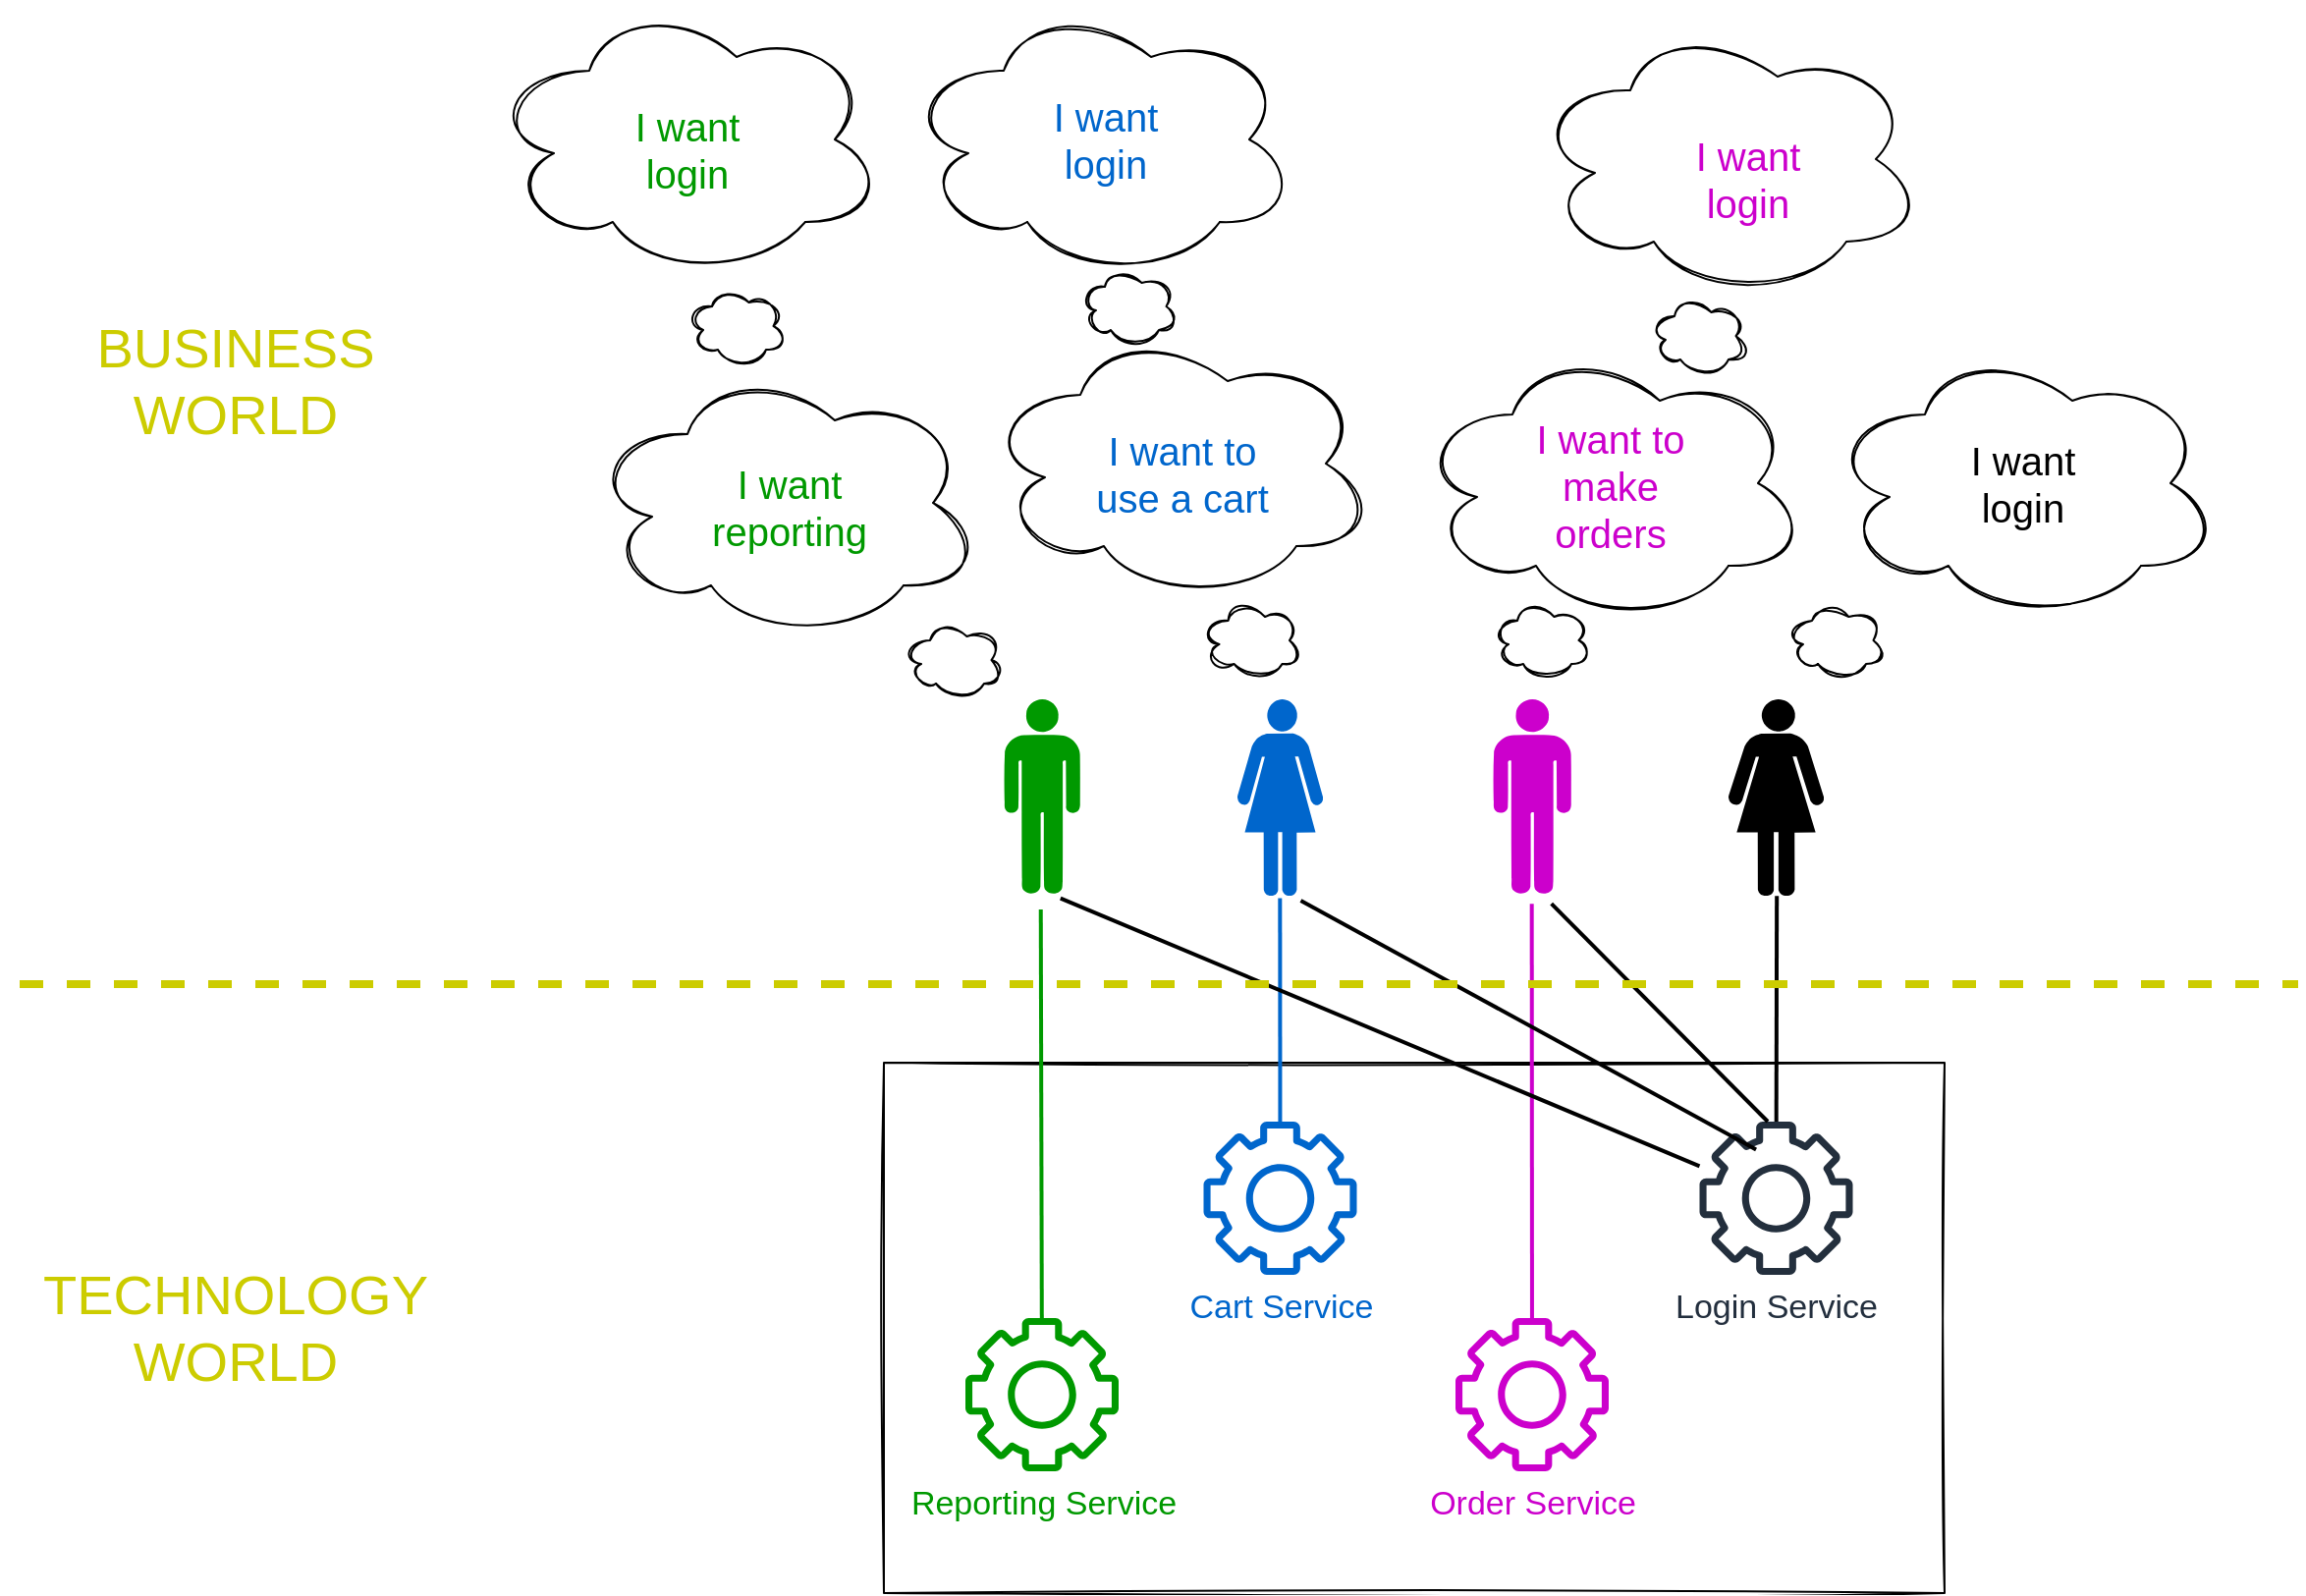 <mxfile version="18.2.0" type="device"><diagram id="hicyOEYmzHl9rW0iIGxK" name="Page-1"><mxGraphModel dx="2178" dy="2090" grid="1" gridSize="10" guides="1" tooltips="1" connect="1" arrows="1" fold="1" page="1" pageScale="1" pageWidth="827" pageHeight="1169" math="0" shadow="0"><root><mxCell id="0"/><mxCell id="1" parent="0"/><mxCell id="vy-kzvHQQN6UzjVGQWYE-1" value="" style="rounded=0;whiteSpace=wrap;html=1;sketch=1;" parent="1" vertex="1"><mxGeometry x="80" y="350" width="540" height="270" as="geometry"/></mxCell><mxCell id="vy-kzvHQQN6UzjVGQWYE-4" value="Reporting Service" style="sketch=0;outlineConnect=0;fontColor=#009900;gradientColor=none;fillColor=#009900;strokeColor=none;dashed=0;verticalLabelPosition=bottom;verticalAlign=top;align=center;html=1;fontSize=17;fontStyle=0;aspect=fixed;pointerEvents=1;shape=mxgraph.aws4.gear;labelBorderColor=none;" parent="1" vertex="1"><mxGeometry x="121.5" y="480" width="78" height="78" as="geometry"/></mxCell><mxCell id="vy-kzvHQQN6UzjVGQWYE-6" value="Cart Service" style="sketch=0;outlineConnect=0;fontColor=#0066CC;gradientColor=none;fillColor=#0066CC;strokeColor=none;dashed=0;verticalLabelPosition=bottom;verticalAlign=top;align=center;html=1;fontSize=17;fontStyle=0;aspect=fixed;pointerEvents=1;shape=mxgraph.aws4.gear;labelBorderColor=none;" parent="1" vertex="1"><mxGeometry x="242.75" y="380" width="78" height="78" as="geometry"/></mxCell><mxCell id="vy-kzvHQQN6UzjVGQWYE-7" value="Order Service" style="sketch=0;outlineConnect=0;fontColor=#CC00CC;gradientColor=none;fillColor=#CC00CC;strokeColor=none;dashed=0;verticalLabelPosition=bottom;verticalAlign=top;align=center;html=1;fontSize=17;fontStyle=0;aspect=fixed;pointerEvents=1;shape=mxgraph.aws4.gear;labelBorderColor=none;" parent="1" vertex="1"><mxGeometry x="371" y="480" width="78" height="78" as="geometry"/></mxCell><mxCell id="vy-kzvHQQN6UzjVGQWYE-8" value="Login Service" style="sketch=0;outlineConnect=0;fontColor=#232F3E;gradientColor=none;fillColor=#232F3D;strokeColor=none;dashed=0;verticalLabelPosition=bottom;verticalAlign=top;align=center;html=1;fontSize=17;fontStyle=0;aspect=fixed;pointerEvents=1;shape=mxgraph.aws4.gear;labelBorderColor=none;" parent="1" vertex="1"><mxGeometry x="495.25" y="380" width="78" height="78" as="geometry"/></mxCell><mxCell id="vy-kzvHQQN6UzjVGQWYE-16" value="" style="verticalLabelPosition=bottom;sketch=0;html=1;fillColor=#009900;verticalAlign=top;align=center;pointerEvents=1;shape=mxgraph.cisco_safe.design.actor_2;labelBorderColor=default;fontSize=17;fontColor=#CC00CC;" parent="1" vertex="1"><mxGeometry x="141" y="165" width="39" height="100" as="geometry"/></mxCell><mxCell id="vy-kzvHQQN6UzjVGQWYE-17" value="" style="verticalLabelPosition=bottom;sketch=0;html=1;fillColor=#0066CC;verticalAlign=top;align=center;pointerEvents=1;shape=mxgraph.cisco_safe.design.actor_1;labelBorderColor=default;fontSize=17;fontColor=#CC00CC;" parent="1" vertex="1"><mxGeometry x="260" y="165" width="43.5" height="100" as="geometry"/></mxCell><mxCell id="vy-kzvHQQN6UzjVGQWYE-18" value="" style="verticalLabelPosition=bottom;sketch=0;html=1;fillColor=#CC00CC;verticalAlign=top;align=center;pointerEvents=1;shape=mxgraph.cisco_safe.design.actor_2;labelBorderColor=default;fontSize=17;fontColor=#CC00CC;" parent="1" vertex="1"><mxGeometry x="390" y="165" width="40" height="100" as="geometry"/></mxCell><mxCell id="vy-kzvHQQN6UzjVGQWYE-19" value="" style="verticalLabelPosition=bottom;sketch=0;html=1;fillColor=#000000;verticalAlign=top;align=center;pointerEvents=1;shape=mxgraph.cisco_safe.design.actor_1;labelBorderColor=default;fontSize=17;fontColor=#CC00CC;" parent="1" vertex="1"><mxGeometry x="510" y="165" width="48.5" height="100" as="geometry"/></mxCell><mxCell id="vy-kzvHQQN6UzjVGQWYE-20" value="" style="endArrow=none;html=1;rounded=0;fontSize=17;fontColor=#CC00CC;strokeColor=#009900;strokeWidth=2;entryX=0.484;entryY=1.07;entryDx=0;entryDy=0;entryPerimeter=0;" parent="1" source="vy-kzvHQQN6UzjVGQWYE-4" target="vy-kzvHQQN6UzjVGQWYE-16" edge="1"><mxGeometry width="50" height="50" relative="1" as="geometry"><mxPoint x="390" y="360" as="sourcePoint"/><mxPoint x="161" y="300" as="targetPoint"/></mxGeometry></mxCell><mxCell id="vy-kzvHQQN6UzjVGQWYE-21" value="" style="endArrow=none;html=1;rounded=0;fontSize=17;fontColor=#CC00CC;entryX=0.498;entryY=1.013;entryDx=0;entryDy=0;entryPerimeter=0;strokeColor=#0066CC;strokeWidth=2;" parent="1" source="vy-kzvHQQN6UzjVGQWYE-6" target="vy-kzvHQQN6UzjVGQWYE-17" edge="1"><mxGeometry width="50" height="50" relative="1" as="geometry"><mxPoint x="170.693" y="490.001" as="sourcePoint"/><mxPoint x="171.631" y="300.7" as="targetPoint"/></mxGeometry></mxCell><mxCell id="vy-kzvHQQN6UzjVGQWYE-22" value="" style="endArrow=none;html=1;rounded=0;fontSize=17;fontColor=#CC00CC;strokeColor=#CC00CC;strokeWidth=2;entryX=0.496;entryY=1.041;entryDx=0;entryDy=0;entryPerimeter=0;" parent="1" source="vy-kzvHQQN6UzjVGQWYE-7" target="vy-kzvHQQN6UzjVGQWYE-18" edge="1"><mxGeometry width="50" height="50" relative="1" as="geometry"><mxPoint x="180.693" y="500.001" as="sourcePoint"/><mxPoint x="410" y="300" as="targetPoint"/></mxGeometry></mxCell><mxCell id="vy-kzvHQQN6UzjVGQWYE-23" value="" style="endArrow=none;html=1;rounded=0;fontSize=17;fontColor=#CC00CC;entryX=0.507;entryY=1.001;entryDx=0;entryDy=0;entryPerimeter=0;strokeColor=#000000;strokeWidth=2;" parent="1" source="vy-kzvHQQN6UzjVGQWYE-8" target="vy-kzvHQQN6UzjVGQWYE-19" edge="1"><mxGeometry width="50" height="50" relative="1" as="geometry"><mxPoint x="190.693" y="510.001" as="sourcePoint"/><mxPoint x="191.631" y="320.7" as="targetPoint"/></mxGeometry></mxCell><mxCell id="vy-kzvHQQN6UzjVGQWYE-24" value="" style="endArrow=none;html=1;rounded=0;fontSize=17;fontColor=#CC00CC;strokeColor=#000000;strokeWidth=2;entryX=0.746;entryY=1.041;entryDx=0;entryDy=0;entryPerimeter=0;" parent="1" target="vy-kzvHQQN6UzjVGQWYE-18" edge="1"><mxGeometry width="50" height="50" relative="1" as="geometry"><mxPoint x="530" y="380" as="sourcePoint"/><mxPoint x="420" y="300" as="targetPoint"/></mxGeometry></mxCell><mxCell id="vy-kzvHQQN6UzjVGQWYE-25" value="" style="endArrow=none;html=1;rounded=0;fontSize=17;fontColor=#CC00CC;entryX=0.741;entryY=1.025;entryDx=0;entryDy=0;entryPerimeter=0;strokeColor=#000000;strokeWidth=2;exitX=0.369;exitY=0.182;exitDx=0;exitDy=0;exitPerimeter=0;" parent="1" source="vy-kzvHQQN6UzjVGQWYE-8" target="vy-kzvHQQN6UzjVGQWYE-17" edge="1"><mxGeometry width="50" height="50" relative="1" as="geometry"><mxPoint x="554.361" y="400.001" as="sourcePoint"/><mxPoint x="554.589" y="320.1" as="targetPoint"/></mxGeometry></mxCell><mxCell id="vy-kzvHQQN6UzjVGQWYE-26" value="" style="endArrow=none;html=1;rounded=0;fontSize=17;fontColor=#CC00CC;entryX=0.741;entryY=1.013;entryDx=0;entryDy=0;entryPerimeter=0;strokeColor=#000000;strokeWidth=2;" parent="1" source="vy-kzvHQQN6UzjVGQWYE-8" target="vy-kzvHQQN6UzjVGQWYE-16" edge="1"><mxGeometry width="50" height="50" relative="1" as="geometry"><mxPoint x="460" y="400" as="sourcePoint"/><mxPoint x="564.589" y="330.1" as="targetPoint"/></mxGeometry></mxCell><mxCell id="vy-kzvHQQN6UzjVGQWYE-27" value="" style="ellipse;shape=cloud;whiteSpace=wrap;html=1;labelBorderColor=default;sketch=1;fontSize=17;fontColor=#CC00CC;fillColor=none;" parent="1" vertex="1"><mxGeometry x="-70" y="-5" width="200" height="140" as="geometry"/></mxCell><mxCell id="vy-kzvHQQN6UzjVGQWYE-28" value="" style="ellipse;shape=cloud;whiteSpace=wrap;html=1;labelBorderColor=default;sketch=1;fontSize=17;fontColor=#CC00CC;fillColor=none;" parent="1" vertex="1"><mxGeometry x="91" y="125" width="50" height="40" as="geometry"/></mxCell><mxCell id="vy-kzvHQQN6UzjVGQWYE-29" value="" style="ellipse;shape=cloud;whiteSpace=wrap;html=1;labelBorderColor=default;sketch=1;fontSize=17;fontColor=#CC00CC;fillColor=none;" parent="1" vertex="1"><mxGeometry x="130" y="-25" width="200" height="140" as="geometry"/></mxCell><mxCell id="vy-kzvHQQN6UzjVGQWYE-30" value="" style="ellipse;shape=cloud;whiteSpace=wrap;html=1;labelBorderColor=default;sketch=1;fontSize=17;fontColor=#CC00CC;fillColor=none;" parent="1" vertex="1"><mxGeometry x="242.75" y="115" width="50" height="40" as="geometry"/></mxCell><mxCell id="vy-kzvHQQN6UzjVGQWYE-31" value="" style="ellipse;shape=cloud;whiteSpace=wrap;html=1;labelBorderColor=default;sketch=1;fontSize=17;fontColor=#CC00CC;fillColor=none;" parent="1" vertex="1"><mxGeometry x="350" y="-15" width="200" height="140" as="geometry"/></mxCell><mxCell id="vy-kzvHQQN6UzjVGQWYE-32" value="" style="ellipse;shape=cloud;whiteSpace=wrap;html=1;labelBorderColor=default;sketch=1;fontSize=17;fontColor=#CC00CC;fillColor=none;" parent="1" vertex="1"><mxGeometry x="390" y="115" width="50" height="40" as="geometry"/></mxCell><mxCell id="vy-kzvHQQN6UzjVGQWYE-33" value="" style="ellipse;shape=cloud;whiteSpace=wrap;html=1;labelBorderColor=default;sketch=1;fontSize=17;fontColor=#CC00CC;fillColor=none;" parent="1" vertex="1"><mxGeometry x="560" y="-15" width="200" height="140" as="geometry"/></mxCell><mxCell id="vy-kzvHQQN6UzjVGQWYE-34" value="" style="ellipse;shape=cloud;whiteSpace=wrap;html=1;labelBorderColor=default;sketch=1;fontSize=17;fontColor=#CC00CC;fillColor=none;" parent="1" vertex="1"><mxGeometry x="540" y="115" width="50" height="40" as="geometry"/></mxCell><mxCell id="vy-kzvHQQN6UzjVGQWYE-35" value="I want reporting" style="text;html=1;strokeColor=none;fillColor=none;align=center;verticalAlign=middle;whiteSpace=wrap;rounded=0;labelBorderColor=none;sketch=1;fontSize=20;fontColor=#009900;" parent="1" vertex="1"><mxGeometry x="-18" y="37" width="100" height="60" as="geometry"/></mxCell><mxCell id="vy-kzvHQQN6UzjVGQWYE-36" value="I want to use a cart" style="text;html=1;strokeColor=none;fillColor=none;align=center;verticalAlign=middle;whiteSpace=wrap;rounded=0;labelBorderColor=none;sketch=1;fontSize=20;fontColor=#0066CC;" parent="1" vertex="1"><mxGeometry x="182" y="20" width="100" height="60" as="geometry"/></mxCell><mxCell id="vy-kzvHQQN6UzjVGQWYE-37" value="I want to make orders" style="text;html=1;strokeColor=none;fillColor=none;align=center;verticalAlign=middle;whiteSpace=wrap;rounded=0;labelBorderColor=none;sketch=1;fontSize=20;fontColor=#CC00CC;" parent="1" vertex="1"><mxGeometry x="400" y="26" width="100" height="60" as="geometry"/></mxCell><mxCell id="vy-kzvHQQN6UzjVGQWYE-38" value="I want login" style="text;html=1;strokeColor=none;fillColor=none;align=center;verticalAlign=middle;whiteSpace=wrap;rounded=0;labelBorderColor=none;sketch=1;fontSize=20;fontColor=#000000;" parent="1" vertex="1"><mxGeometry x="610" y="25" width="100" height="60" as="geometry"/></mxCell><mxCell id="vy-kzvHQQN6UzjVGQWYE-39" value="" style="ellipse;shape=cloud;whiteSpace=wrap;html=1;labelBorderColor=default;sketch=1;fontSize=17;fontColor=#CC00CC;fillColor=none;" parent="1" vertex="1"><mxGeometry x="470" y="-40" width="50" height="40" as="geometry"/></mxCell><mxCell id="vy-kzvHQQN6UzjVGQWYE-40" value="" style="ellipse;shape=cloud;whiteSpace=wrap;html=1;labelBorderColor=default;sketch=1;fontSize=17;fontColor=#CC00CC;fillColor=none;" parent="1" vertex="1"><mxGeometry x="410" y="-180" width="200" height="140" as="geometry"/></mxCell><mxCell id="vy-kzvHQQN6UzjVGQWYE-41" value="I want login" style="text;html=1;strokeColor=none;fillColor=none;align=center;verticalAlign=middle;whiteSpace=wrap;rounded=0;labelBorderColor=none;sketch=1;fontSize=20;fontColor=#CC00CC;" parent="1" vertex="1"><mxGeometry x="470" y="-130" width="100" height="60" as="geometry"/></mxCell><mxCell id="vy-kzvHQQN6UzjVGQWYE-42" value="" style="ellipse;shape=cloud;whiteSpace=wrap;html=1;labelBorderColor=default;sketch=1;fontSize=17;fontColor=#CC00CC;fillColor=none;" parent="1" vertex="1"><mxGeometry x="180" y="-55" width="50" height="40" as="geometry"/></mxCell><mxCell id="vy-kzvHQQN6UzjVGQWYE-43" value="" style="ellipse;shape=cloud;whiteSpace=wrap;html=1;labelBorderColor=default;sketch=1;fontSize=17;fontColor=#CC00CC;fillColor=none;" parent="1" vertex="1"><mxGeometry x="91" y="-190" width="200" height="140" as="geometry"/></mxCell><mxCell id="vy-kzvHQQN6UzjVGQWYE-45" value="I want login" style="text;html=1;strokeColor=none;fillColor=none;align=center;verticalAlign=middle;whiteSpace=wrap;rounded=0;labelBorderColor=none;sketch=1;fontSize=20;fontColor=#0066CC;" parent="1" vertex="1"><mxGeometry x="142.5" y="-150" width="100" height="60" as="geometry"/></mxCell><mxCell id="vy-kzvHQQN6UzjVGQWYE-47" value="" style="ellipse;shape=cloud;whiteSpace=wrap;html=1;labelBorderColor=default;sketch=1;fontSize=17;fontColor=#CC00CC;fillColor=none;" parent="1" vertex="1"><mxGeometry x="-20" y="-45" width="50" height="40" as="geometry"/></mxCell><mxCell id="vy-kzvHQQN6UzjVGQWYE-48" value="" style="ellipse;shape=cloud;whiteSpace=wrap;html=1;labelBorderColor=default;sketch=1;fontSize=17;fontColor=#CC00CC;fillColor=none;" parent="1" vertex="1"><mxGeometry x="-120" y="-190" width="200" height="140" as="geometry"/></mxCell><mxCell id="vy-kzvHQQN6UzjVGQWYE-49" value="I want login" style="text;html=1;strokeColor=none;fillColor=none;align=center;verticalAlign=middle;whiteSpace=wrap;rounded=0;labelBorderColor=none;sketch=1;fontSize=20;fontColor=#009900;" parent="1" vertex="1"><mxGeometry x="-70" y="-145" width="100" height="60" as="geometry"/></mxCell><mxCell id="vy-kzvHQQN6UzjVGQWYE-51" value="BUSINESS&lt;br style=&quot;font-size: 28px;&quot;&gt;WORLD" style="text;html=1;strokeColor=none;fillColor=none;align=center;verticalAlign=middle;whiteSpace=wrap;rounded=0;labelBorderColor=none;sketch=1;fontSize=28;fontColor=#CCCC00;" parent="1" vertex="1"><mxGeometry x="-330" y="-50" width="160" height="105" as="geometry"/></mxCell><mxCell id="vy-kzvHQQN6UzjVGQWYE-52" value="TECHNOLOGY&lt;br style=&quot;font-size: 28px;&quot;&gt;WORLD" style="text;html=1;strokeColor=none;fillColor=none;align=center;verticalAlign=middle;whiteSpace=wrap;rounded=0;labelBorderColor=none;sketch=1;fontSize=28;fontColor=#CCCC00;" parent="1" vertex="1"><mxGeometry x="-370" y="426.25" width="240" height="117.5" as="geometry"/></mxCell><mxCell id="vy-kzvHQQN6UzjVGQWYE-54" value="" style="endArrow=none;dashed=1;html=1;rounded=0;fontSize=28;fontColor=#CCCC00;strokeColor=#CCCC00;strokeWidth=4;" parent="1" edge="1"><mxGeometry width="50" height="50" relative="1" as="geometry"><mxPoint x="-360" y="310" as="sourcePoint"/><mxPoint x="800" y="310" as="targetPoint"/></mxGeometry></mxCell></root></mxGraphModel></diagram></mxfile>